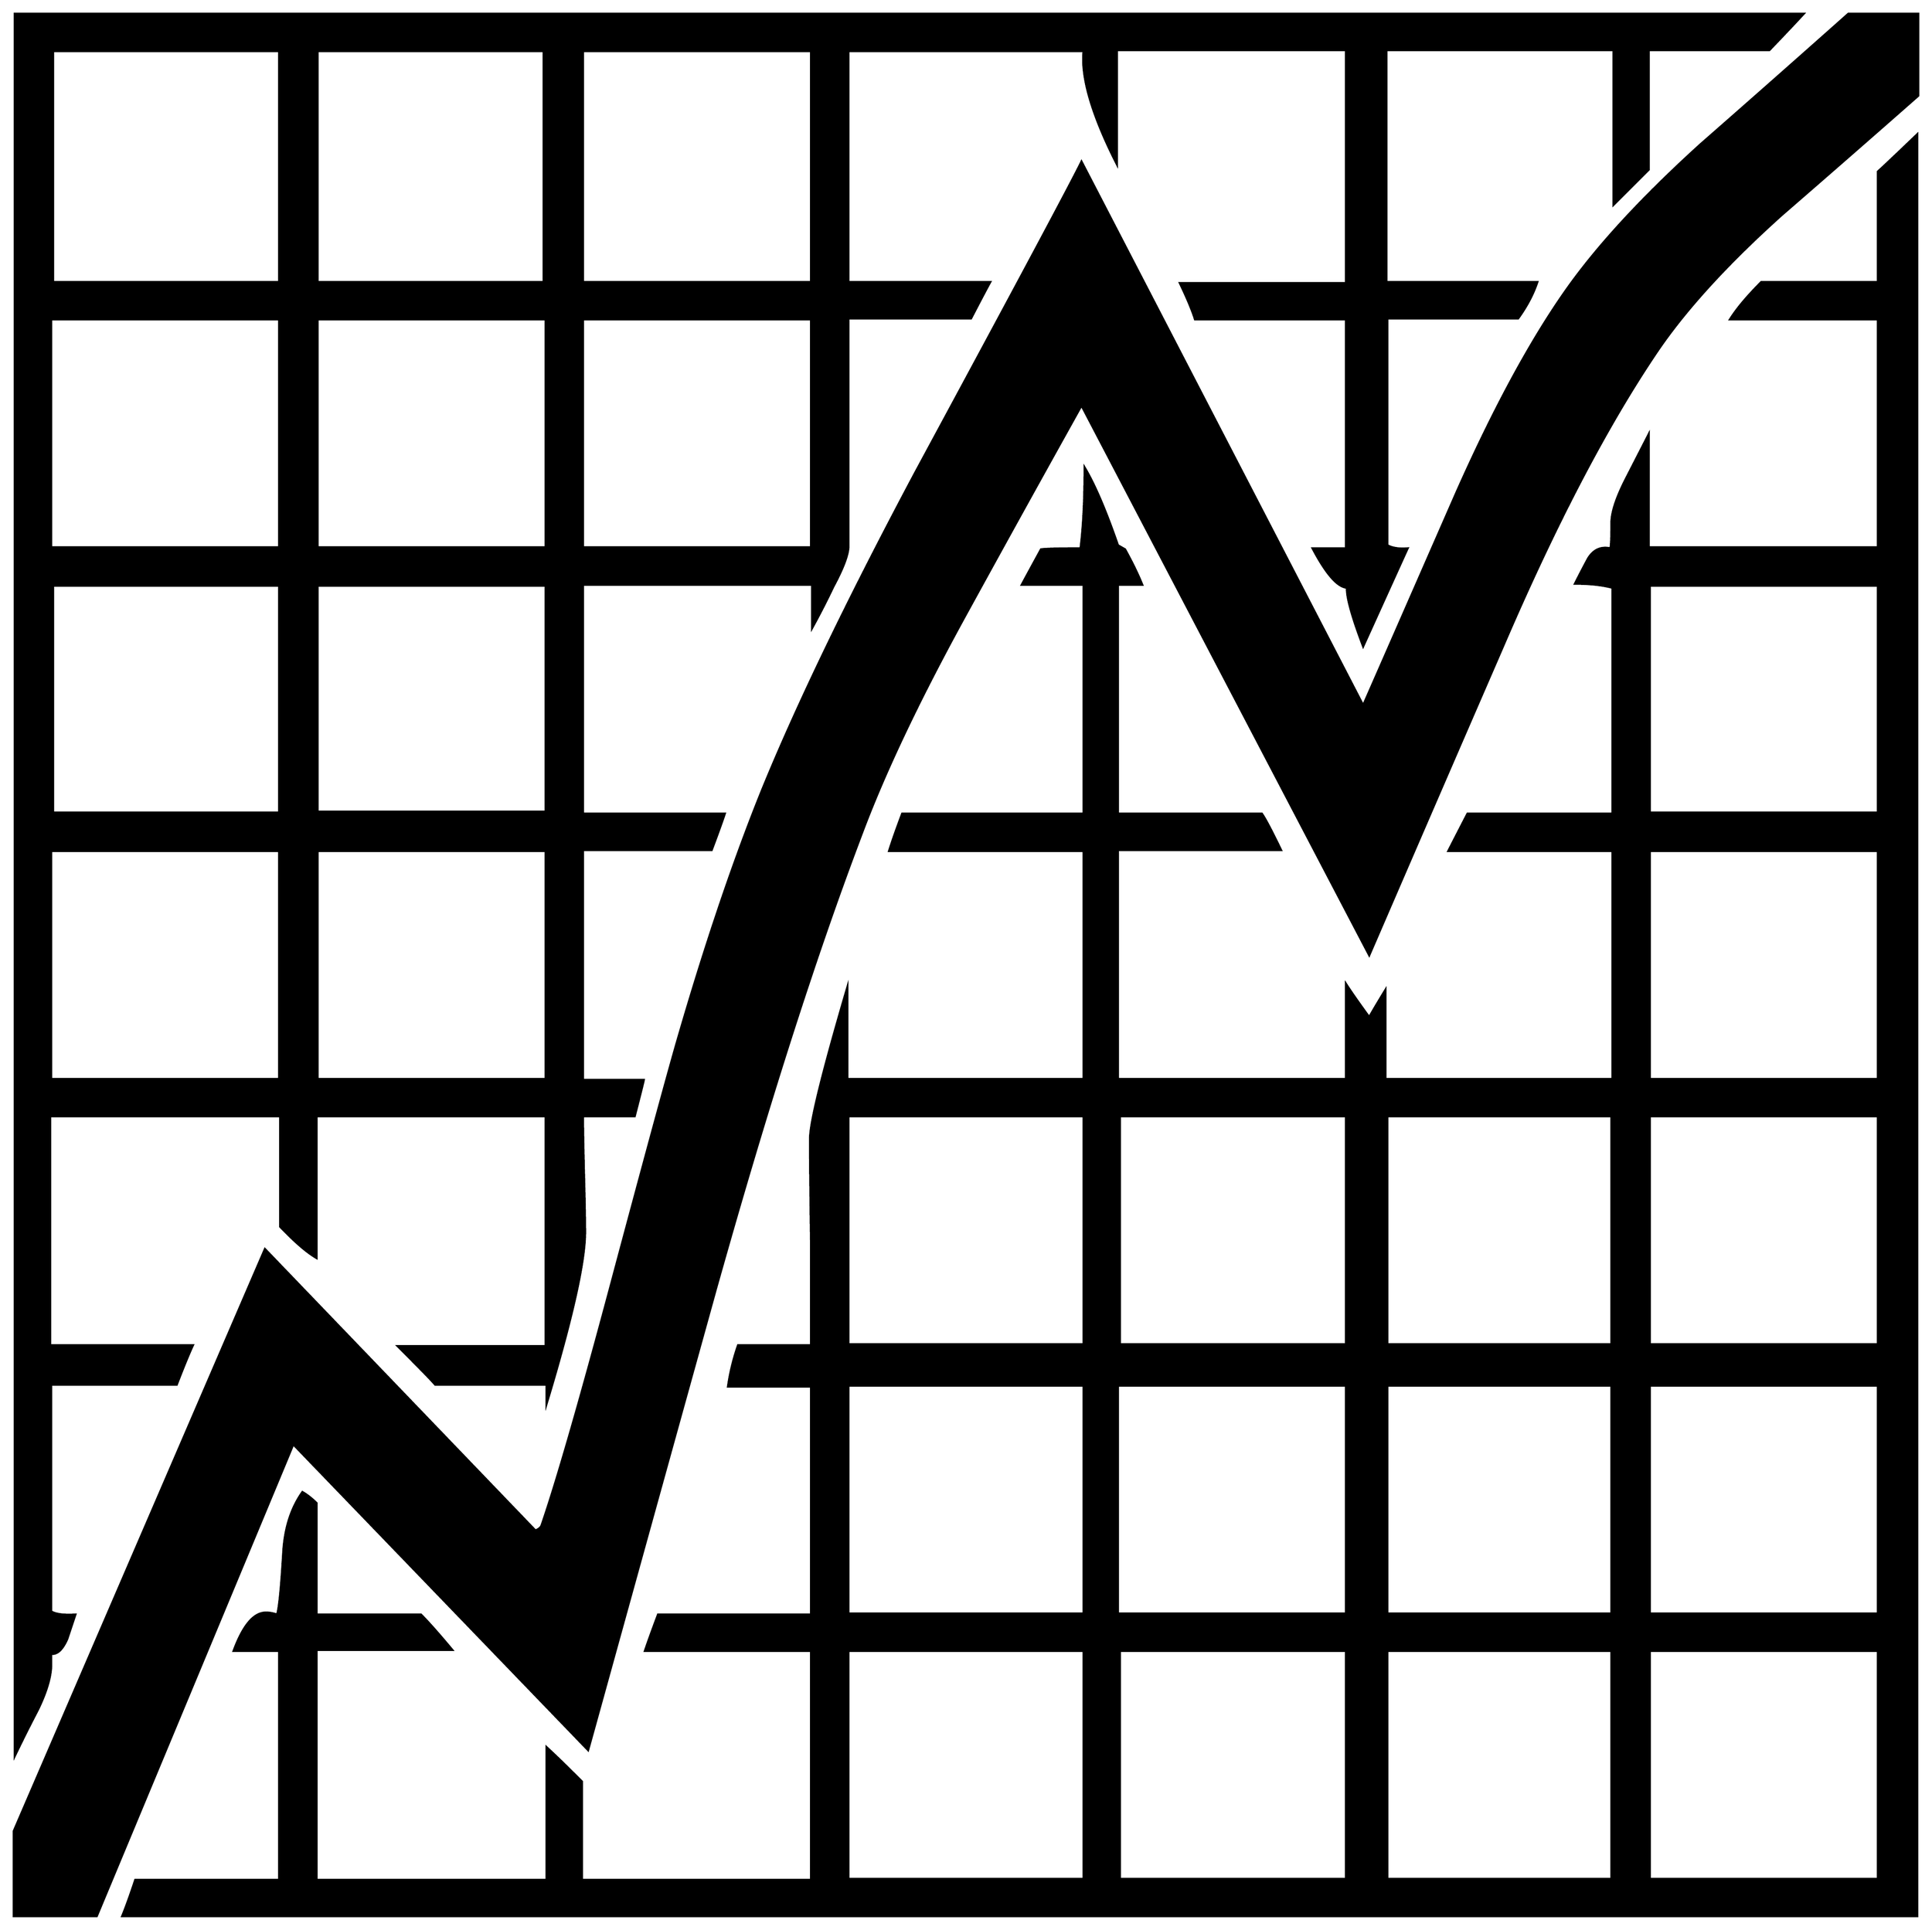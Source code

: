 


\begin{tikzpicture}[y=0.80pt, x=0.80pt, yscale=-1.0, xscale=1.0, inner sep=0pt, outer sep=0pt]
\begin{scope}[shift={(100.0,1710.0)},nonzero rule]
  \path[draw=.,fill=.,line width=1.600pt] (1849.0,-1526.0) ..
    controls (1841.667,-1518.0) and (1830.333,-1506.0) ..
    (1815.0,-1490.0) -- (1696.0,-1490.0) -- (1696.0,-1372.0) ..
    controls (1688.0,-1364.0) and (1676.333,-1352.333) ..
    (1661.0,-1337.0) -- (1661.0,-1490.0) -- (1437.0,-1490.0) --
    (1437.0,-1261.0) -- (1586.0,-1261.0) .. controls
    (1582.0,-1249.0) and (1575.667,-1237.0) .. (1567.0,-1225.0) --
    (1438.0,-1225.0) -- (1438.0,-1001.0) .. controls
    (1442.667,-998.333) and (1449.333,-997.333) .. (1458.0,-998.0) ..
    controls (1457.333,-996.667) and (1442.667,-964.333) ..
    (1414.0,-901.0) .. controls (1402.667,-931.0) and
    (1397.333,-950.333) .. (1398.0,-959.0) .. controls
    (1388.667,-959.667) and (1377.333,-972.667) .. (1364.0,-998.0) --
    (1397.0,-998.0) -- (1397.0,-1224.0) -- (1248.0,-1224.0) ..
    controls (1245.333,-1232.667) and (1240.333,-1244.667) ..
    (1233.0,-1260.0) -- (1397.0,-1260.0) -- (1397.0,-1490.0) --
    (1171.0,-1490.0) -- (1171.0,-1377.0) .. controls
    (1146.333,-1425.667) and (1135.333,-1463.0) .. (1138.0,-1489.0) --
    (906.0,-1489.0) -- (906.0,-1261.0) -- (1046.0,-1261.0) ..
    controls (1042.667,-1255.0) and (1036.333,-1243.0) ..
    (1027.0,-1225.0) -- (906.0,-1225.0) -- (906.0,-1000.0) ..
    controls (906.0,-992.0) and (901.0,-978.667) .. (891.0,-960.0)
    .. controls (884.333,-946.0) and (877.333,-932.333) ..
    (870.0,-919.0) -- (870.0,-962.0) -- (644.0,-962.0) --
    (644.0,-736.0) -- (784.0,-736.0) .. controls (781.333,-728.0)
    and (777.0,-716.0) .. (771.0,-700.0) -- (644.0,-700.0) --
    (644.0,-473.0) -- (704.0,-473.0) .. controls (704.0,-472.333)
    and (701.0,-460.333) .. (695.0,-437.0) -- (644.0,-437.0) ..
    controls (644.0,-424.333) and (644.333,-405.0) .. (645.0,-379.0)
    .. controls (645.667,-353.667) and (646.0,-334.667) ..
    (646.0,-322.0) .. controls (646.0,-293.333) and (633.333,-237.0)
    .. (608.0,-153.0) -- (608.0,-172.0) -- (498.0,-172.0) ..
    controls (494.667,-176.0) and (482.333,-188.667) .. (461.0,-210.0)
    -- (607.0,-210.0) -- (607.0,-437.0) -- (381.0,-437.0) --
    (381.0,-297.0) .. controls (371.667,-302.333) and (359.667,-312.667)
    .. (345.0,-328.0) -- (345.0,-437.0) -- (118.0,-437.0) --
    (118.0,-211.0) -- (259.0,-211.0) .. controls (255.0,-202.333)
    and (249.667,-189.333) .. (243.0,-172.0) -- (119.0,-172.0) --
    (119.0,52.0) .. controls (123.667,54.667) and (131.667,55.667) ..
    (143.0,55.0) .. controls (140.333,63.0) and (137.667,71.0) ..
    (135.0,79.0) .. controls (130.333,89.667) and (125.0,94.667) ..
    (119.0,94.0) -- (119.0,102.0) .. controls (119.667,114.0) and
    (115.333,129.667) .. (106.0,149.0) .. controls (98.0,164.333) and
    (90.333,179.667) .. (83.0,195.0) -- (83.0,-1526.0) --
    (1849.0,-1526.0) -- cycle(1962.0,-1445.0) .. controls
    (1917.333,-1405.667) and (1872.333,-1366.333) .. (1827.0,-1327.0) ..
    controls (1774.333,-1279.667) and (1734.0,-1235.667) ..
    (1706.0,-1195.0) .. controls (1656.0,-1121.667) and
    (1604.667,-1023.667) .. (1552.0,-901.0) .. controls
    (1508.0,-799.667) and (1464.0,-698.0) .. (1420.0,-596.0) --
    (1136.0,-1139.0) .. controls (1097.333,-1069.667) and
    (1059.0,-1000.333) .. (1021.0,-931.0) .. controls
    (975.667,-848.333) and (941.667,-776.667) .. (919.0,-716.0) ..
    controls (873.667,-596.667) and (825.667,-446.667) .. (775.0,-266.0)
    .. controls (733.0,-114.667) and (691.0,37.0) .. (649.0,189.0)
    -- (358.0,-113.0) -- (164.0,353.0) -- (82.0,353.0) --
    (82.0,269.0) -- (330.0,-306.0) -- (597.0,-28.0) .. controls
    (600.333,-29.333) and (602.333,-31.0) .. (603.0,-33.0) .. controls
    (617.667,-75.667) and (640.0,-153.0) .. (670.0,-265.0) ..
    controls (706.0,-399.667) and (728.667,-483.0) .. (738.0,-515.0)
    .. controls (765.333,-609.0) and (793.0,-690.667) ..
    (821.0,-760.0) .. controls (855.667,-844.667) and (906.0,-949.0)
    .. (972.0,-1073.0) .. controls (1071.333,-1257.0) and
    (1126.0,-1359.333) .. (1136.0,-1380.0) -- (1414.0,-843.0) ..
    controls (1414.667,-844.333) and (1445.333,-914.333) ..
    (1506.0,-1053.0) .. controls (1543.333,-1137.0) and
    (1579.667,-1204.0) .. (1615.0,-1254.0) .. controls
    (1645.667,-1297.333) and (1689.667,-1345.0) .. (1747.0,-1397.0) ..
    controls (1795.667,-1439.667) and (1844.333,-1482.667) ..
    (1893.0,-1526.0) -- (1962.0,-1526.0) -- (1962.0,-1445.0) --
    cycle(1961.0,353.0) -- (189.0,353.0) .. controls
    (192.333,345.0) and (196.667,333.0) .. (202.0,317.0) --
    (344.0,317.0) -- (344.0,91.0) -- (299.0,91.0) .. controls
    (308.333,65.667) and (319.0,53.0) .. (331.0,53.0) .. controls
    (334.333,53.0) and (338.0,53.667) .. (342.0,55.0) .. controls
    (344.0,48.333) and (346.0,28.0) .. (348.0,-6.0) .. controls
    (349.333,-30.0) and (355.667,-50.0) .. (367.0,-66.0) .. controls
    (371.667,-63.333) and (376.333,-59.667) .. (381.0,-55.0) --
    (381.0,55.0) -- (484.0,55.0) .. controls (491.333,62.333) and
    (501.667,74.0) .. (515.0,90.0) -- (381.0,90.0) --
    (381.0,317.0) -- (608.0,317.0) -- (608.0,186.0) .. controls
    (616.0,193.333) and (627.667,204.667) .. (643.0,220.0) --
    (643.0,317.0) -- (869.0,317.0) -- (869.0,91.0) --
    (705.0,91.0) .. controls (707.667,83.0) and (712.0,71.0) ..
    (718.0,55.0) -- (869.0,55.0) -- (869.0,-170.0) --
    (787.0,-170.0) .. controls (789.0,-184.0) and (792.333,-197.667)
    .. (797.0,-211.0) -- (869.0,-211.0) .. controls
    (869.0,-233.667) and (869.0,-267.667) .. (869.0,-313.0) ..
    controls (868.333,-358.333) and (868.0,-392.333) .. (868.0,-415.0)
    .. controls (868.0,-431.0) and (880.333,-481.0) ..
    (905.0,-565.0) -- (905.0,-474.0) -- (1138.0,-474.0) --
    (1138.0,-699.0) -- (946.0,-699.0) .. controls (948.667,-707.667)
    and (953.0,-720.0) .. (959.0,-736.0) -- (1138.0,-736.0) --
    (1138.0,-962.0) -- (1077.0,-962.0) .. controls
    (1077.667,-963.333) and (1084.0,-975.0) .. (1096.0,-997.0) ..
    controls (1100.667,-997.667) and (1113.667,-998.0) ..
    (1135.0,-998.0) .. controls (1137.667,-1019.333) and
    (1139.0,-1046.0) .. (1139.0,-1078.0) .. controls
    (1149.0,-1061.333) and (1160.0,-1035.667) .. (1172.0,-1001.0) --
    (1179.0,-997.0) .. controls (1186.333,-983.667) and
    (1192.0,-972.0) .. (1196.0,-962.0) -- (1172.0,-962.0) --
    (1172.0,-736.0) -- (1314.0,-736.0) .. controls
    (1317.333,-731.333) and (1323.667,-719.333) .. (1333.0,-700.0) --
    (1172.0,-700.0) -- (1172.0,-474.0) -- (1397.0,-474.0) --
    (1397.0,-568.0) .. controls (1401.667,-560.667) and
    (1409.333,-549.667) .. (1420.0,-535.0) .. controls
    (1423.333,-541.0) and (1428.667,-550.0) .. (1436.0,-562.0) --
    (1436.0,-474.0) -- (1660.0,-474.0) -- (1660.0,-699.0) --
    (1498.0,-699.0) .. controls (1499.333,-701.667) and
    (1505.667,-714.0) .. (1517.0,-736.0) -- (1660.0,-736.0) --
    (1660.0,-959.0) .. controls (1650.0,-961.667) and
    (1637.667,-963.0) .. (1623.0,-963.0) .. controls
    (1627.0,-971.0) and (1631.333,-979.333) .. (1636.0,-988.0) ..
    controls (1641.333,-996.667) and (1648.667,-1000.0) ..
    (1658.0,-998.0) .. controls (1658.667,-1000.0) and
    (1659.0,-1008.333) .. (1659.0,-1023.0) .. controls
    (1659.0,-1033.667) and (1664.0,-1048.667) .. (1674.0,-1068.0) ..
    controls (1688.0,-1095.333) and (1695.333,-1109.667) ..
    (1696.0,-1111.0) -- (1696.0,-999.0) -- (1922.0,-999.0) --
    (1922.0,-1224.0) -- (1776.0,-1224.0) .. controls
    (1782.667,-1234.667) and (1793.0,-1247.0) .. (1807.0,-1261.0) --
    (1922.0,-1261.0) -- (1922.0,-1370.0) .. controls
    (1930.667,-1378.0) and (1943.667,-1390.333) .. (1961.0,-1407.0) --
    (1961.0,353.0) -- cycle(1922.0,-737.0) -- (1922.0,-961.0) --
    (1697.0,-961.0) -- (1697.0,-737.0) -- (1922.0,-737.0) --
    cycle(1922.0,-474.0) -- (1922.0,-699.0) -- (1697.0,-699.0)
    -- (1697.0,-474.0) -- (1922.0,-474.0) --
    cycle(1922.0,-212.0) -- (1922.0,-437.0) -- (1697.0,-437.0)
    -- (1697.0,-212.0) -- (1922.0,-212.0) --
    cycle(869.0,-1261.0) -- (869.0,-1489.0) -- (644.0,-1489.0)
    -- (644.0,-1261.0) -- (869.0,-1261.0) --
    cycle(1659.0,-212.0) -- (1659.0,-437.0) -- (1438.0,-437.0)
    -- (1438.0,-212.0) -- (1659.0,-212.0) --
    cycle(605.0,-1261.0) -- (605.0,-1489.0) -- (382.0,-1489.0)
    -- (382.0,-1261.0) -- (605.0,-1261.0) -- cycle(869.0,-999.0)
    -- (869.0,-1224.0) -- (644.0,-1224.0) -- (644.0,-999.0) --
    (869.0,-999.0) -- cycle(1922.0,54.0) -- (1922.0,-171.0) --
    (1697.0,-171.0) -- (1697.0,54.0) -- (1922.0,54.0) --
    cycle(1397.0,-212.0) -- (1397.0,-437.0) -- (1174.0,-437.0)
    -- (1174.0,-212.0) -- (1397.0,-212.0) --
    cycle(344.0,-1261.0) -- (344.0,-1489.0) -- (121.0,-1489.0)
    -- (121.0,-1261.0) -- (344.0,-1261.0) -- cycle(1659.0,54.0)
    -- (1659.0,-171.0) -- (1438.0,-171.0) -- (1438.0,54.0) --
    (1659.0,54.0) -- cycle(607.0,-999.0) -- (607.0,-1224.0) --
    (382.0,-1224.0) -- (382.0,-999.0) -- (607.0,-999.0) --
    cycle(1922.0,316.0) -- (1922.0,91.0) -- (1697.0,91.0) --
    (1697.0,316.0) -- (1922.0,316.0) -- cycle(1138.0,-212.0) --
    (1138.0,-437.0) -- (906.0,-437.0) -- (906.0,-212.0) --
    (1138.0,-212.0) -- cycle(1659.0,316.0) -- (1659.0,91.0) --
    (1438.0,91.0) -- (1438.0,316.0) -- (1659.0,316.0) --
    cycle(607.0,-738.0) -- (607.0,-961.0) -- (382.0,-961.0) --
    (382.0,-738.0) -- (607.0,-738.0) -- cycle(344.0,-999.0) --
    (344.0,-1224.0) -- (119.0,-1224.0) -- (119.0,-999.0) --
    (344.0,-999.0) -- cycle(1397.0,54.0) -- (1397.0,-171.0) --
    (1172.0,-171.0) -- (1172.0,54.0) -- (1397.0,54.0) --
    cycle(1397.0,316.0) -- (1397.0,91.0) -- (1174.0,91.0) --
    (1174.0,316.0) -- (1397.0,316.0) -- cycle(344.0,-737.0) --
    (344.0,-961.0) -- (121.0,-961.0) -- (121.0,-737.0) --
    (344.0,-737.0) -- cycle(607.0,-474.0) -- (607.0,-699.0) --
    (382.0,-699.0) -- (382.0,-474.0) -- (607.0,-474.0) --
    cycle(1138.0,54.0) -- (1138.0,-171.0) -- (906.0,-171.0) --
    (906.0,54.0) -- (1138.0,54.0) -- cycle(1138.0,316.0) --
    (1138.0,91.0) -- (906.0,91.0) -- (906.0,316.0) --
    (1138.0,316.0) -- cycle(344.0,-474.0) -- (344.0,-699.0) --
    (119.0,-699.0) -- (119.0,-474.0) -- (344.0,-474.0) -- cycle;
\end{scope}

\end{tikzpicture}


